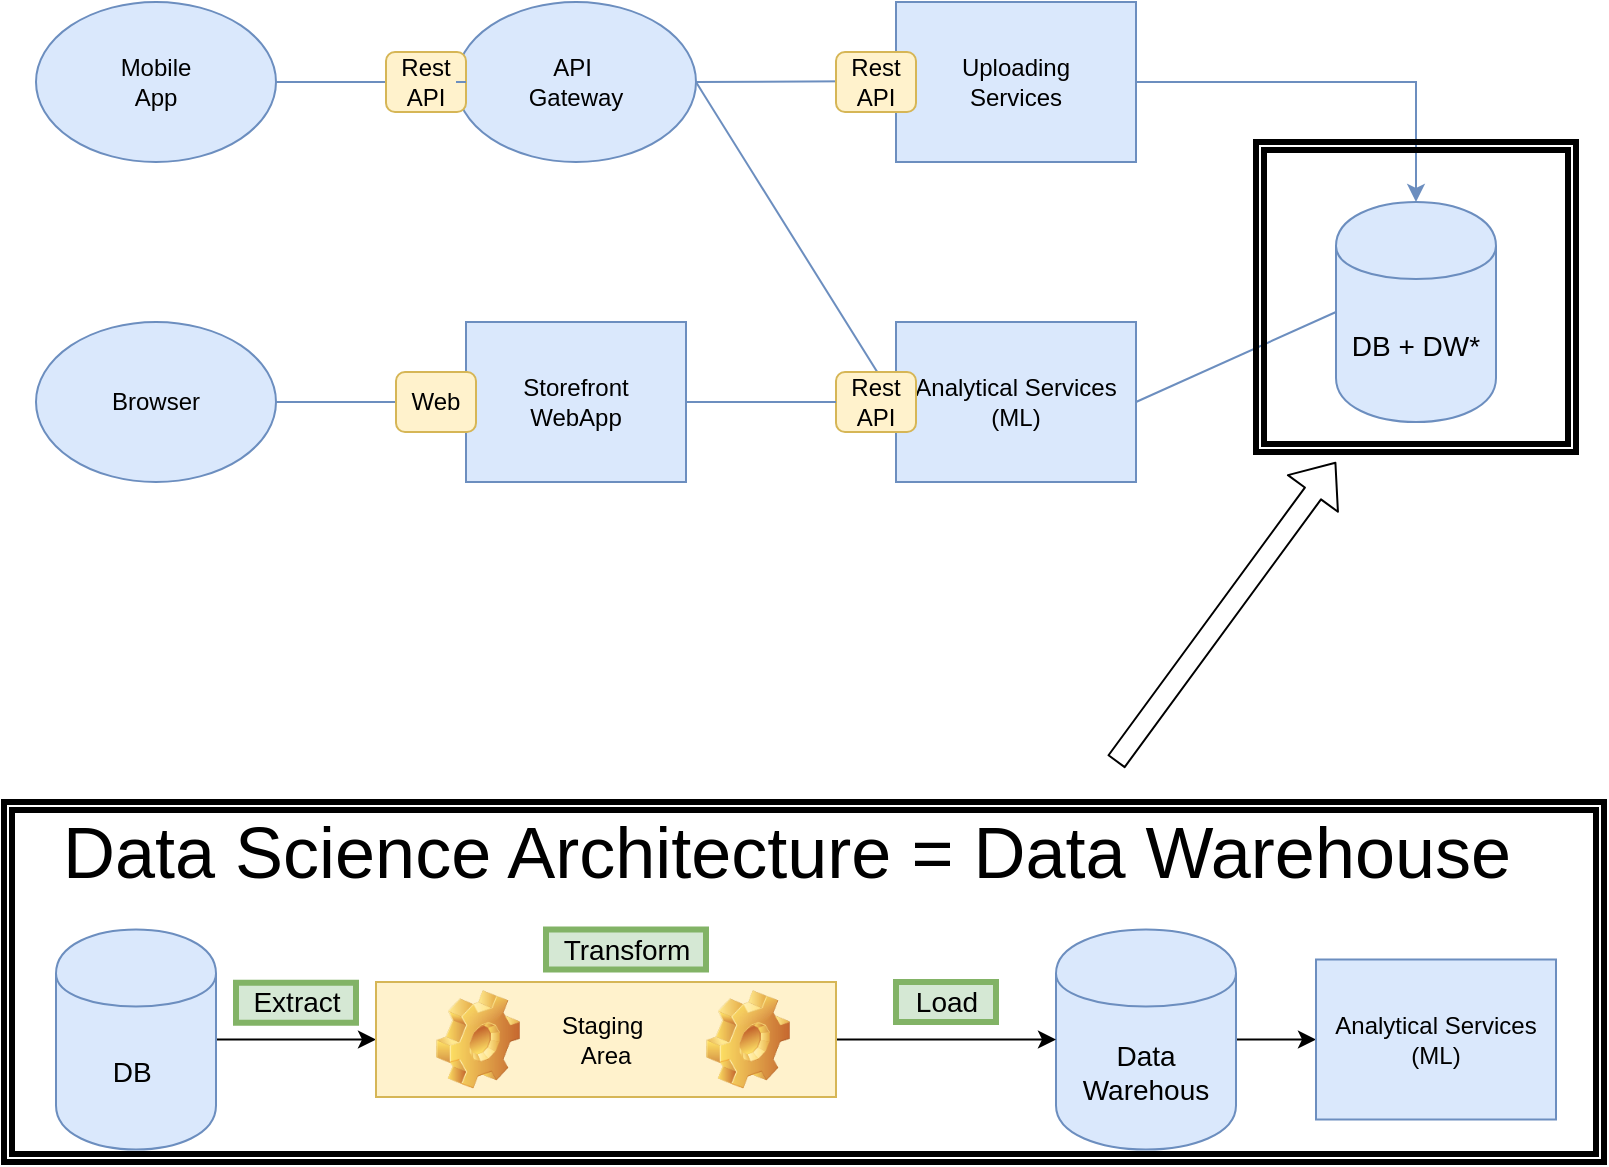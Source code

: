 <mxfile version="13.4.0" type="device"><diagram id="zLfdbin5BweFBIjyYWJB" name="Page-1"><mxGraphModel dx="1422" dy="745" grid="1" gridSize="10" guides="1" tooltips="1" connect="1" arrows="1" fold="1" page="1" pageScale="1" pageWidth="827" pageHeight="1169" math="0" shadow="0"><root><mxCell id="0"/><mxCell id="1" parent="0"/><mxCell id="UUl2CkohtyO_jUgtPERS-2" value="Browser" style="ellipse;whiteSpace=wrap;html=1;strokeColor=#6c8ebf;fillColor=#dae8fc;" parent="1" vertex="1"><mxGeometry x="30" y="280" width="120" height="80" as="geometry"/></mxCell><mxCell id="UUl2CkohtyO_jUgtPERS-3" value="API&amp;nbsp;&lt;br&gt;Gateway" style="ellipse;whiteSpace=wrap;html=1;strokeColor=#6c8ebf;fillColor=#dae8fc;" parent="1" vertex="1"><mxGeometry x="240" y="120" width="120" height="80" as="geometry"/></mxCell><mxCell id="UUl2CkohtyO_jUgtPERS-4" value="Mobile&lt;br&gt;App" style="ellipse;whiteSpace=wrap;html=1;strokeColor=#6c8ebf;fillColor=#dae8fc;" parent="1" vertex="1"><mxGeometry x="30" y="120" width="120" height="80" as="geometry"/></mxCell><mxCell id="UUl2CkohtyO_jUgtPERS-7" value="Analytical Services&lt;br&gt;(ML)" style="rounded=0;whiteSpace=wrap;html=1;strokeColor=#6c8ebf;fillColor=#dae8fc;" parent="1" vertex="1"><mxGeometry x="460" y="280" width="120" height="80" as="geometry"/></mxCell><mxCell id="UUl2CkohtyO_jUgtPERS-25" style="edgeStyle=orthogonalEdgeStyle;rounded=0;orthogonalLoop=1;jettySize=auto;html=1;exitX=1;exitY=0.5;exitDx=0;exitDy=0;strokeColor=#6c8ebf;fillColor=#dae8fc;" parent="1" source="UUl2CkohtyO_jUgtPERS-8" target="UUl2CkohtyO_jUgtPERS-9" edge="1"><mxGeometry relative="1" as="geometry"/></mxCell><mxCell id="UUl2CkohtyO_jUgtPERS-8" value="Uploading&lt;br&gt;Services" style="rounded=0;whiteSpace=wrap;html=1;strokeColor=#6c8ebf;fillColor=#dae8fc;" parent="1" vertex="1"><mxGeometry x="460" y="120" width="120" height="80" as="geometry"/></mxCell><mxCell id="UUl2CkohtyO_jUgtPERS-9" value="&lt;font style=&quot;font-size: 14px&quot;&gt;DB + DW*&lt;/font&gt;" style="shape=cylinder;whiteSpace=wrap;html=1;boundedLbl=1;backgroundOutline=1;strokeColor=#6c8ebf;fillColor=#dae8fc;" parent="1" vertex="1"><mxGeometry x="680" y="220" width="80" height="110" as="geometry"/></mxCell><mxCell id="UUl2CkohtyO_jUgtPERS-10" value="Storefront&lt;br&gt;WebApp" style="rounded=0;whiteSpace=wrap;html=1;strokeColor=#6c8ebf;fillColor=#dae8fc;" parent="1" vertex="1"><mxGeometry x="245" y="280" width="110" height="80" as="geometry"/></mxCell><mxCell id="UUl2CkohtyO_jUgtPERS-15" value="" style="endArrow=none;html=1;exitX=1;exitY=0.5;exitDx=0;exitDy=0;entryX=0;entryY=0.5;entryDx=0;entryDy=0;strokeColor=#6c8ebf;fillColor=#dae8fc;" parent="1" source="UUl2CkohtyO_jUgtPERS-2" target="UUl2CkohtyO_jUgtPERS-10" edge="1"><mxGeometry width="50" height="50" relative="1" as="geometry"><mxPoint x="390" y="430" as="sourcePoint"/><mxPoint x="440" y="380" as="targetPoint"/></mxGeometry></mxCell><mxCell id="UUl2CkohtyO_jUgtPERS-16" value="" style="endArrow=none;html=1;exitX=0;exitY=0.5;exitDx=0;exitDy=0;entryX=1;entryY=0.5;entryDx=0;entryDy=0;strokeColor=#6c8ebf;fillColor=#dae8fc;" parent="1" source="UUl2CkohtyO_jUgtPERS-34" target="UUl2CkohtyO_jUgtPERS-4" edge="1"><mxGeometry width="50" height="50" relative="1" as="geometry"><mxPoint x="390" y="430" as="sourcePoint"/><mxPoint x="440" y="380" as="targetPoint"/></mxGeometry></mxCell><mxCell id="UUl2CkohtyO_jUgtPERS-18" value="" style="endArrow=none;html=1;entryX=0;entryY=0.5;entryDx=0;entryDy=0;strokeColor=#6c8ebf;fillColor=#dae8fc;" parent="1" edge="1"><mxGeometry width="50" height="50" relative="1" as="geometry"><mxPoint x="360" y="160" as="sourcePoint"/><mxPoint x="460" y="159.5" as="targetPoint"/></mxGeometry></mxCell><mxCell id="UUl2CkohtyO_jUgtPERS-22" value="" style="endArrow=none;html=1;entryX=0;entryY=0.5;entryDx=0;entryDy=0;strokeColor=#6c8ebf;fillColor=#dae8fc;" parent="1" target="UUl2CkohtyO_jUgtPERS-7" edge="1"><mxGeometry width="50" height="50" relative="1" as="geometry"><mxPoint x="360" y="160" as="sourcePoint"/><mxPoint x="440" y="380" as="targetPoint"/></mxGeometry></mxCell><mxCell id="UUl2CkohtyO_jUgtPERS-23" value="" style="endArrow=none;html=1;entryX=0;entryY=0.5;entryDx=0;entryDy=0;exitX=1;exitY=0.5;exitDx=0;exitDy=0;strokeColor=#6c8ebf;fillColor=#dae8fc;" parent="1" source="UUl2CkohtyO_jUgtPERS-32" target="UUl2CkohtyO_jUgtPERS-7" edge="1"><mxGeometry width="50" height="50" relative="1" as="geometry"><mxPoint x="380" y="180" as="sourcePoint"/><mxPoint x="480" y="179.5" as="targetPoint"/></mxGeometry></mxCell><mxCell id="UUl2CkohtyO_jUgtPERS-28" value="" style="endArrow=none;html=1;entryX=0;entryY=0.5;entryDx=0;entryDy=0;exitX=1;exitY=0.5;exitDx=0;exitDy=0;strokeColor=#6c8ebf;fillColor=#dae8fc;" parent="1" source="UUl2CkohtyO_jUgtPERS-7" target="UUl2CkohtyO_jUgtPERS-9" edge="1"><mxGeometry width="50" height="50" relative="1" as="geometry"><mxPoint x="390" y="430" as="sourcePoint"/><mxPoint x="440" y="380" as="targetPoint"/></mxGeometry></mxCell><mxCell id="UUl2CkohtyO_jUgtPERS-30" value="Web" style="rounded=1;whiteSpace=wrap;html=1;strokeColor=#d6b656;fillColor=#fff2cc;" parent="1" vertex="1"><mxGeometry x="210" y="305" width="40" height="30" as="geometry"/></mxCell><mxCell id="UUl2CkohtyO_jUgtPERS-33" value="Rest API" style="rounded=1;whiteSpace=wrap;html=1;strokeColor=#d6b656;fillColor=#fff2cc;" parent="1" vertex="1"><mxGeometry x="430" y="145" width="40" height="30" as="geometry"/></mxCell><mxCell id="UUl2CkohtyO_jUgtPERS-34" value="Rest API" style="rounded=1;whiteSpace=wrap;html=1;strokeColor=#d6b656;fillColor=#fff2cc;" parent="1" vertex="1"><mxGeometry x="205" y="145" width="40" height="30" as="geometry"/></mxCell><mxCell id="UUl2CkohtyO_jUgtPERS-35" value="" style="endArrow=none;html=1;exitX=0;exitY=0.5;exitDx=0;exitDy=0;entryX=1;entryY=0.5;entryDx=0;entryDy=0;strokeColor=#6c8ebf;fillColor=#dae8fc;" parent="1" source="UUl2CkohtyO_jUgtPERS-3" target="UUl2CkohtyO_jUgtPERS-34" edge="1"><mxGeometry width="50" height="50" relative="1" as="geometry"><mxPoint x="240" y="160" as="sourcePoint"/><mxPoint x="150" y="160" as="targetPoint"/></mxGeometry></mxCell><mxCell id="UUl2CkohtyO_jUgtPERS-32" value="Rest API" style="rounded=1;whiteSpace=wrap;html=1;strokeColor=#d6b656;fillColor=#fff2cc;" parent="1" vertex="1"><mxGeometry x="430" y="305" width="40" height="30" as="geometry"/></mxCell><mxCell id="UUl2CkohtyO_jUgtPERS-38" value="" style="endArrow=none;html=1;entryX=0;entryY=0.5;entryDx=0;entryDy=0;exitX=1;exitY=0.5;exitDx=0;exitDy=0;strokeColor=#6c8ebf;fillColor=#dae8fc;" parent="1" source="UUl2CkohtyO_jUgtPERS-10" target="UUl2CkohtyO_jUgtPERS-32" edge="1"><mxGeometry width="50" height="50" relative="1" as="geometry"><mxPoint x="355" y="320" as="sourcePoint"/><mxPoint x="460" y="320" as="targetPoint"/></mxGeometry></mxCell><mxCell id="g4JgTIUoUI5tEpC0_ArR-29" style="edgeStyle=orthogonalEdgeStyle;rounded=0;orthogonalLoop=1;jettySize=auto;html=1;" edge="1" parent="1" source="g4JgTIUoUI5tEpC0_ArR-22" target="g4JgTIUoUI5tEpC0_ArR-25"><mxGeometry relative="1" as="geometry"/></mxCell><mxCell id="g4JgTIUoUI5tEpC0_ArR-22" value="&lt;font style=&quot;font-size: 14px&quot;&gt;DB&amp;nbsp;&lt;/font&gt;" style="shape=cylinder;whiteSpace=wrap;html=1;boundedLbl=1;backgroundOutline=1;strokeColor=#6c8ebf;fillColor=#dae8fc;" vertex="1" parent="1"><mxGeometry x="40" y="583.75" width="80" height="110" as="geometry"/></mxCell><mxCell id="g4JgTIUoUI5tEpC0_ArR-32" style="edgeStyle=orthogonalEdgeStyle;rounded=0;orthogonalLoop=1;jettySize=auto;html=1;entryX=0;entryY=0.5;entryDx=0;entryDy=0;" edge="1" parent="1" source="g4JgTIUoUI5tEpC0_ArR-23" target="g4JgTIUoUI5tEpC0_ArR-26"><mxGeometry relative="1" as="geometry"/></mxCell><mxCell id="g4JgTIUoUI5tEpC0_ArR-23" value="&lt;font style=&quot;font-size: 14px&quot;&gt;Data Warehous&lt;/font&gt;" style="shape=cylinder;whiteSpace=wrap;html=1;boundedLbl=1;backgroundOutline=1;strokeColor=#6c8ebf;fillColor=#dae8fc;" vertex="1" parent="1"><mxGeometry x="540" y="583.75" width="90" height="110" as="geometry"/></mxCell><mxCell id="g4JgTIUoUI5tEpC0_ArR-46" style="edgeStyle=orthogonalEdgeStyle;rounded=0;orthogonalLoop=1;jettySize=auto;html=1;exitX=1;exitY=0.5;exitDx=0;exitDy=0;entryX=0;entryY=0.5;entryDx=0;entryDy=0;" edge="1" parent="1" source="g4JgTIUoUI5tEpC0_ArR-25" target="g4JgTIUoUI5tEpC0_ArR-23"><mxGeometry relative="1" as="geometry"/></mxCell><mxCell id="g4JgTIUoUI5tEpC0_ArR-25" value="Staging&amp;nbsp;&lt;br&gt;Area" style="rounded=0;whiteSpace=wrap;html=1;fillColor=#fff2cc;strokeColor=#d6b656;" vertex="1" parent="1"><mxGeometry x="200" y="610" width="230" height="57.5" as="geometry"/></mxCell><mxCell id="g4JgTIUoUI5tEpC0_ArR-26" value="Analytical Services&lt;br&gt;(ML)" style="rounded=0;whiteSpace=wrap;html=1;strokeColor=#6c8ebf;fillColor=#dae8fc;" vertex="1" parent="1"><mxGeometry x="670" y="598.75" width="120" height="80" as="geometry"/></mxCell><mxCell id="g4JgTIUoUI5tEpC0_ArR-28" style="edgeStyle=orthogonalEdgeStyle;rounded=0;orthogonalLoop=1;jettySize=auto;html=1;exitX=0.5;exitY=1;exitDx=0;exitDy=0;" edge="1" parent="1" source="g4JgTIUoUI5tEpC0_ArR-25" target="g4JgTIUoUI5tEpC0_ArR-25"><mxGeometry relative="1" as="geometry"/></mxCell><mxCell id="g4JgTIUoUI5tEpC0_ArR-39" value="" style="shape=image;html=1;verticalLabelPosition=bottom;verticalAlign=top;imageAspect=1;aspect=fixed;image=img/clipart/Gear_128x128.png" vertex="1" parent="1"><mxGeometry x="365" y="614.12" width="42" height="49.27" as="geometry"/></mxCell><mxCell id="g4JgTIUoUI5tEpC0_ArR-40" value="&lt;font style=&quot;font-size: 14px&quot;&gt;Extract&lt;/font&gt;&lt;span style=&quot;color: rgba(0 , 0 , 0 , 0) ; font-family: monospace ; font-size: 0px&quot;&gt;%3CmxGraphModel%3E%3Croot%3E%3CmxCell%20id%3D%220%22%2F%3E%3CmxCell%20id%3D%221%22%20parent%3D%220%22%2F%3E%3CmxCell%20id%3D%222%22%20value%3D%22Analytical%20Services%26lt%3Bbr%26gt%3B(ML)%22%20style%3D%22rounded%3D0%3BwhiteSpace%3Dwrap%3Bhtml%3D1%3BstrokeColor%3D%236c8ebf%3BfillColor%3D%23dae8fc%3B%22%20vertex%3D%221%22%20parent%3D%221%22%3E%3CmxGeometry%20x%3D%22460%22%20y%3D%22280%22%20width%3D%22120%22%20height%3D%2280%22%20as%3D%22geometry%22%2F%3E%3C%2FmxCell%3E%3C%2Froot%3E%3C%2FmxGraphModel%3E&lt;/span&gt;" style="text;html=1;align=center;verticalAlign=middle;resizable=0;points=[];autosize=1;strokeWidth=3;fillColor=#d5e8d4;strokeColor=#82b366;" vertex="1" parent="1"><mxGeometry x="130" y="610.37" width="60" height="20" as="geometry"/></mxCell><mxCell id="g4JgTIUoUI5tEpC0_ArR-41" value="&lt;span style=&quot;font-size: 14px&quot;&gt;Load&lt;/span&gt;" style="text;html=1;align=center;verticalAlign=middle;resizable=0;points=[];autosize=1;strokeWidth=3;fillColor=#d5e8d4;strokeColor=#82b366;" vertex="1" parent="1"><mxGeometry x="460" y="610" width="50" height="20" as="geometry"/></mxCell><mxCell id="g4JgTIUoUI5tEpC0_ArR-42" value="&lt;span style=&quot;font-size: 14px&quot;&gt;Transform&lt;/span&gt;" style="text;html=1;align=center;verticalAlign=middle;resizable=0;points=[];autosize=1;strokeWidth=3;fillColor=#d5e8d4;strokeColor=#82b366;" vertex="1" parent="1"><mxGeometry x="285" y="583.75" width="80" height="20" as="geometry"/></mxCell><mxCell id="g4JgTIUoUI5tEpC0_ArR-44" value="" style="shape=image;html=1;verticalLabelPosition=bottom;verticalAlign=top;imageAspect=1;aspect=fixed;image=img/clipart/Gear_128x128.png" vertex="1" parent="1"><mxGeometry x="230" y="614.12" width="42" height="49.27" as="geometry"/></mxCell><mxCell id="g4JgTIUoUI5tEpC0_ArR-47" value="" style="shape=ext;double=1;rounded=0;whiteSpace=wrap;html=1;strokeWidth=3;fillColor=none;" vertex="1" parent="1"><mxGeometry x="14" y="520" width="800" height="180" as="geometry"/></mxCell><mxCell id="g4JgTIUoUI5tEpC0_ArR-48" value="&lt;font style=&quot;font-size: 36px&quot;&gt;Data Science Architecture = Data Warehouse&lt;/font&gt;" style="text;html=1;align=center;verticalAlign=middle;resizable=0;points=[];autosize=1;" vertex="1" parent="1"><mxGeometry x="35" y="530" width="740" height="30" as="geometry"/></mxCell><mxCell id="g4JgTIUoUI5tEpC0_ArR-49" value="" style="shape=ext;double=1;rounded=0;whiteSpace=wrap;html=1;strokeWidth=3;fillColor=none;" vertex="1" parent="1"><mxGeometry x="640" y="190" width="160" height="155" as="geometry"/></mxCell><mxCell id="g4JgTIUoUI5tEpC0_ArR-50" value="" style="shape=flexArrow;endArrow=classic;html=1;" edge="1" parent="1"><mxGeometry width="50" height="50" relative="1" as="geometry"><mxPoint x="570" y="500" as="sourcePoint"/><mxPoint x="680" y="350" as="targetPoint"/></mxGeometry></mxCell></root></mxGraphModel></diagram></mxfile>